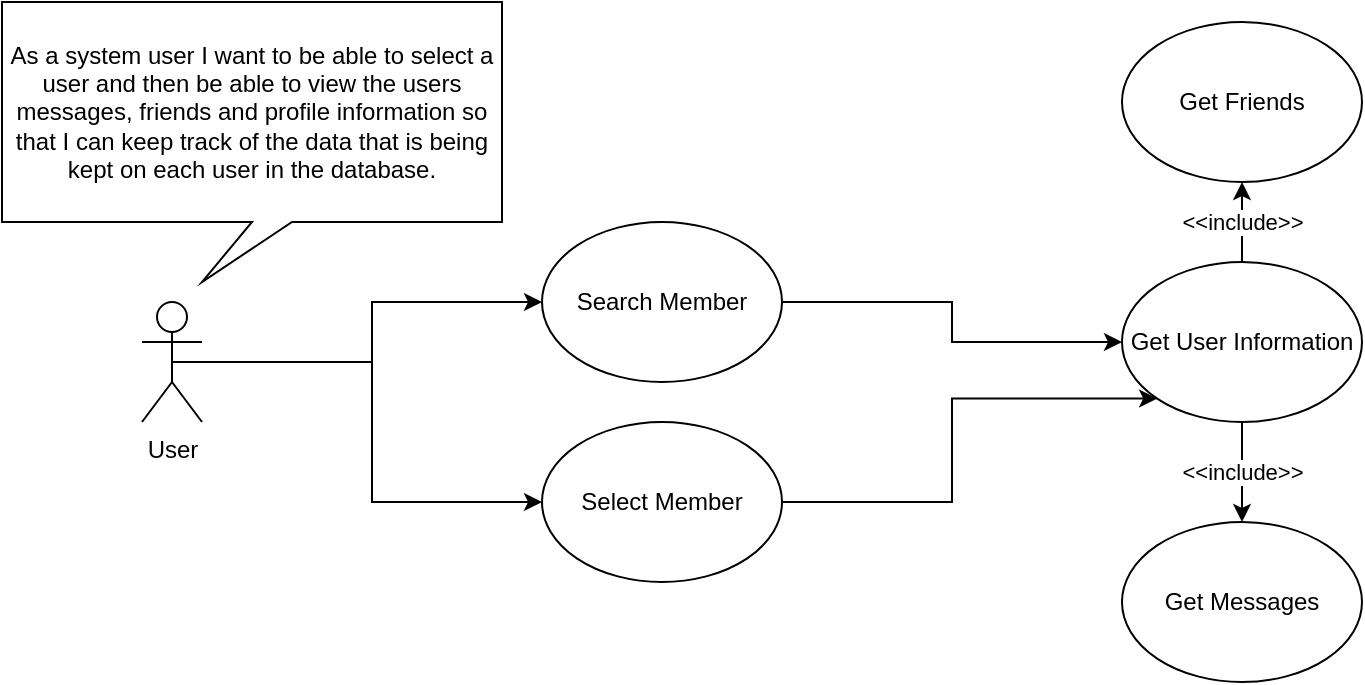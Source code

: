<mxfile version="12.9.10" type="onedrive"><diagram id="tuytFjZmXLOkF8wcBUU2" name="Page-1"><mxGraphModel dx="1278" dy="548" grid="1" gridSize="10" guides="1" tooltips="1" connect="1" arrows="1" fold="1" page="1" pageScale="1" pageWidth="827" pageHeight="1169" math="0" shadow="0"><root><mxCell id="0"/><mxCell id="1" parent="0"/><mxCell id="xZuyIRMVj6qlAnVocp-I-2" style="edgeStyle=orthogonalEdgeStyle;rounded=0;orthogonalLoop=1;jettySize=auto;html=1;exitX=0.5;exitY=0.5;exitDx=0;exitDy=0;exitPerimeter=0;entryX=0;entryY=0.5;entryDx=0;entryDy=0;" edge="1" parent="1" source="o2Bbe1IIOi0HGbgsxHht-5" target="xZuyIRMVj6qlAnVocp-I-1"><mxGeometry relative="1" as="geometry"/></mxCell><mxCell id="xZuyIRMVj6qlAnVocp-I-14" style="edgeStyle=orthogonalEdgeStyle;rounded=0;orthogonalLoop=1;jettySize=auto;html=1;exitX=0.5;exitY=0.5;exitDx=0;exitDy=0;exitPerimeter=0;entryX=0;entryY=0.5;entryDx=0;entryDy=0;" edge="1" parent="1" source="o2Bbe1IIOi0HGbgsxHht-5" target="o2Bbe1IIOi0HGbgsxHht-6"><mxGeometry relative="1" as="geometry"/></mxCell><mxCell id="o2Bbe1IIOi0HGbgsxHht-5" value="User" style="shape=umlActor;verticalLabelPosition=bottom;labelBackgroundColor=#ffffff;verticalAlign=top;html=1;" parent="1" vertex="1"><mxGeometry x="100" y="220" width="30" height="60" as="geometry"/></mxCell><mxCell id="xZuyIRMVj6qlAnVocp-I-11" style="edgeStyle=orthogonalEdgeStyle;rounded=0;orthogonalLoop=1;jettySize=auto;html=1;exitX=1;exitY=0.5;exitDx=0;exitDy=0;entryX=0;entryY=0.5;entryDx=0;entryDy=0;" edge="1" parent="1" source="o2Bbe1IIOi0HGbgsxHht-6" target="xZuyIRMVj6qlAnVocp-I-5"><mxGeometry relative="1" as="geometry"/></mxCell><mxCell id="o2Bbe1IIOi0HGbgsxHht-6" value="Search Member" style="ellipse;whiteSpace=wrap;html=1;" parent="1" vertex="1"><mxGeometry x="300" y="180" width="120" height="80" as="geometry"/></mxCell><mxCell id="xZuyIRMVj6qlAnVocp-I-13" style="edgeStyle=orthogonalEdgeStyle;rounded=0;orthogonalLoop=1;jettySize=auto;html=1;exitX=1;exitY=0.5;exitDx=0;exitDy=0;entryX=0;entryY=1;entryDx=0;entryDy=0;" edge="1" parent="1" source="xZuyIRMVj6qlAnVocp-I-1" target="xZuyIRMVj6qlAnVocp-I-5"><mxGeometry relative="1" as="geometry"/></mxCell><mxCell id="xZuyIRMVj6qlAnVocp-I-1" value="Select Member" style="ellipse;whiteSpace=wrap;html=1;" vertex="1" parent="1"><mxGeometry x="300" y="280" width="120" height="80" as="geometry"/></mxCell><mxCell id="xZuyIRMVj6qlAnVocp-I-4" value="Get Friends" style="ellipse;whiteSpace=wrap;html=1;" vertex="1" parent="1"><mxGeometry x="590" y="80" width="120" height="80" as="geometry"/></mxCell><mxCell id="xZuyIRMVj6qlAnVocp-I-9" value="&amp;lt;&amp;lt;include&amp;gt;&amp;gt;" style="edgeStyle=orthogonalEdgeStyle;rounded=0;orthogonalLoop=1;jettySize=auto;html=1;exitX=0.5;exitY=0;exitDx=0;exitDy=0;entryX=0.5;entryY=1;entryDx=0;entryDy=0;" edge="1" parent="1" source="xZuyIRMVj6qlAnVocp-I-5" target="xZuyIRMVj6qlAnVocp-I-4"><mxGeometry relative="1" as="geometry"/></mxCell><mxCell id="xZuyIRMVj6qlAnVocp-I-10" value="&amp;lt;&amp;lt;include&amp;gt;&amp;gt;" style="edgeStyle=orthogonalEdgeStyle;rounded=0;orthogonalLoop=1;jettySize=auto;html=1;exitX=0.5;exitY=1;exitDx=0;exitDy=0;entryX=0.5;entryY=0;entryDx=0;entryDy=0;" edge="1" parent="1" source="xZuyIRMVj6qlAnVocp-I-5" target="xZuyIRMVj6qlAnVocp-I-6"><mxGeometry relative="1" as="geometry"/></mxCell><mxCell id="xZuyIRMVj6qlAnVocp-I-5" value="Get User Information" style="ellipse;whiteSpace=wrap;html=1;" vertex="1" parent="1"><mxGeometry x="590" y="200" width="120" height="80" as="geometry"/></mxCell><mxCell id="xZuyIRMVj6qlAnVocp-I-6" value="Get Messages" style="ellipse;whiteSpace=wrap;html=1;" vertex="1" parent="1"><mxGeometry x="590" y="330" width="120" height="80" as="geometry"/></mxCell><mxCell id="xZuyIRMVj6qlAnVocp-I-18" value="&lt;span style=&quot;text-align: left&quot;&gt;As a system user I want to be able to select a user and then&amp;nbsp;&lt;/span&gt;&lt;span style=&quot;text-align: left&quot;&gt;be able to view the users messages, friends and profile information so that I&amp;nbsp;&lt;/span&gt;&lt;span style=&quot;text-align: left&quot;&gt;can keep track of the data that is being kept on each user in the database.&lt;/span&gt;" style="shape=callout;whiteSpace=wrap;html=1;perimeter=calloutPerimeter;position2=0.4;" vertex="1" parent="1"><mxGeometry x="30" y="70" width="250" height="140" as="geometry"/></mxCell></root></mxGraphModel></diagram></mxfile>
